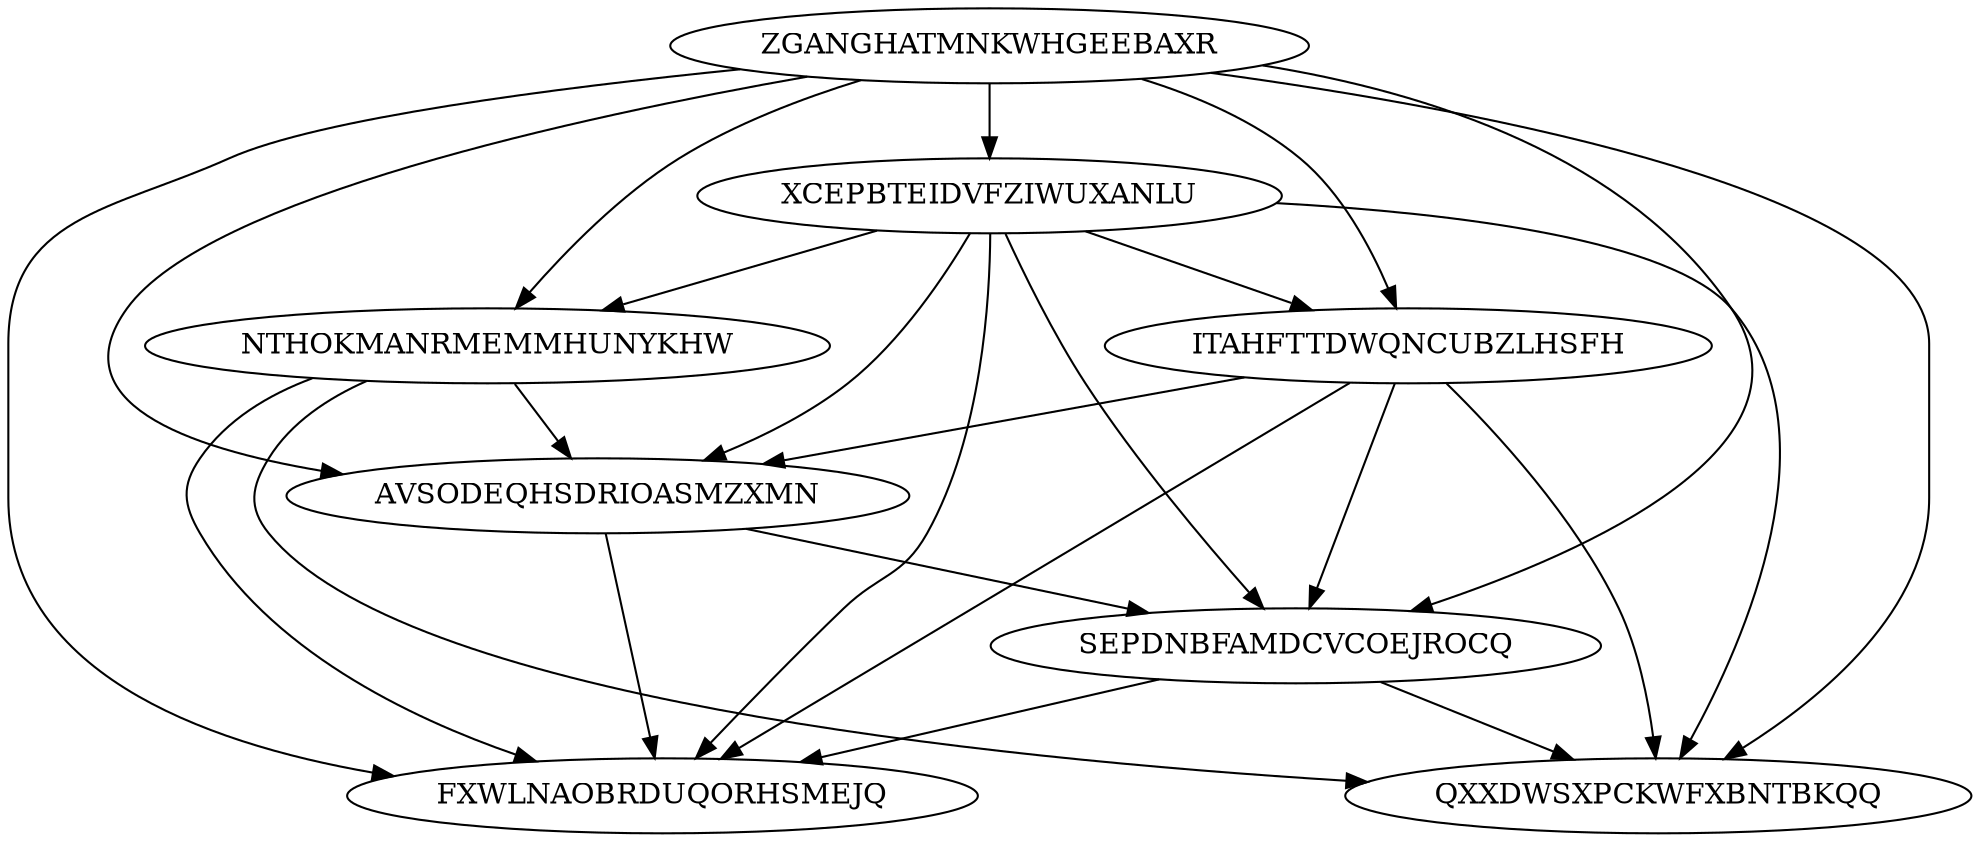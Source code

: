 digraph "N8M24" {
	ZGANGHATMNKWHGEEBAXR			[Weight=13, Start=0, Processor=1];
	XCEPBTEIDVFZIWUXANLU			[Weight=13, Start=13, Processor=1];
	ITAHFTTDWQNCUBZLHSFH			[Weight=16, Start=26, Processor=1];
	NTHOKMANRMEMMHUNYKHW			[Weight=13, Start=42, Processor=1];
	AVSODEQHSDRIOASMZXMN			[Weight=10, Start=55, Processor=1];
	SEPDNBFAMDCVCOEJROCQ			[Weight=14, Start=65, Processor=1];
	FXWLNAOBRDUQORHSMEJQ			[Weight=12, Start=90, Processor=2];
	QXXDWSXPCKWFXBNTBKQQ			[Weight=19, Start=79, Processor=1];
	ITAHFTTDWQNCUBZLHSFH -> QXXDWSXPCKWFXBNTBKQQ		[Weight=15];
	NTHOKMANRMEMMHUNYKHW -> FXWLNAOBRDUQORHSMEJQ		[Weight=13];
	XCEPBTEIDVFZIWUXANLU -> ITAHFTTDWQNCUBZLHSFH		[Weight=19];
	ZGANGHATMNKWHGEEBAXR -> NTHOKMANRMEMMHUNYKHW		[Weight=14];
	XCEPBTEIDVFZIWUXANLU -> FXWLNAOBRDUQORHSMEJQ		[Weight=10];
	SEPDNBFAMDCVCOEJROCQ -> QXXDWSXPCKWFXBNTBKQQ		[Weight=15];
	SEPDNBFAMDCVCOEJROCQ -> FXWLNAOBRDUQORHSMEJQ		[Weight=11];
	ZGANGHATMNKWHGEEBAXR -> SEPDNBFAMDCVCOEJROCQ		[Weight=15];
	XCEPBTEIDVFZIWUXANLU -> QXXDWSXPCKWFXBNTBKQQ		[Weight=17];
	XCEPBTEIDVFZIWUXANLU -> SEPDNBFAMDCVCOEJROCQ		[Weight=20];
	XCEPBTEIDVFZIWUXANLU -> NTHOKMANRMEMMHUNYKHW		[Weight=20];
	ZGANGHATMNKWHGEEBAXR -> ITAHFTTDWQNCUBZLHSFH		[Weight=15];
	XCEPBTEIDVFZIWUXANLU -> AVSODEQHSDRIOASMZXMN		[Weight=20];
	NTHOKMANRMEMMHUNYKHW -> QXXDWSXPCKWFXBNTBKQQ		[Weight=13];
	ZGANGHATMNKWHGEEBAXR -> FXWLNAOBRDUQORHSMEJQ		[Weight=13];
	AVSODEQHSDRIOASMZXMN -> SEPDNBFAMDCVCOEJROCQ		[Weight=14];
	NTHOKMANRMEMMHUNYKHW -> AVSODEQHSDRIOASMZXMN		[Weight=12];
	ITAHFTTDWQNCUBZLHSFH -> SEPDNBFAMDCVCOEJROCQ		[Weight=11];
	ZGANGHATMNKWHGEEBAXR -> AVSODEQHSDRIOASMZXMN		[Weight=12];
	ZGANGHATMNKWHGEEBAXR -> QXXDWSXPCKWFXBNTBKQQ		[Weight=10];
	AVSODEQHSDRIOASMZXMN -> FXWLNAOBRDUQORHSMEJQ		[Weight=13];
	ITAHFTTDWQNCUBZLHSFH -> AVSODEQHSDRIOASMZXMN		[Weight=20];
	ITAHFTTDWQNCUBZLHSFH -> FXWLNAOBRDUQORHSMEJQ		[Weight=10];
	ZGANGHATMNKWHGEEBAXR -> XCEPBTEIDVFZIWUXANLU		[Weight=11];
}
